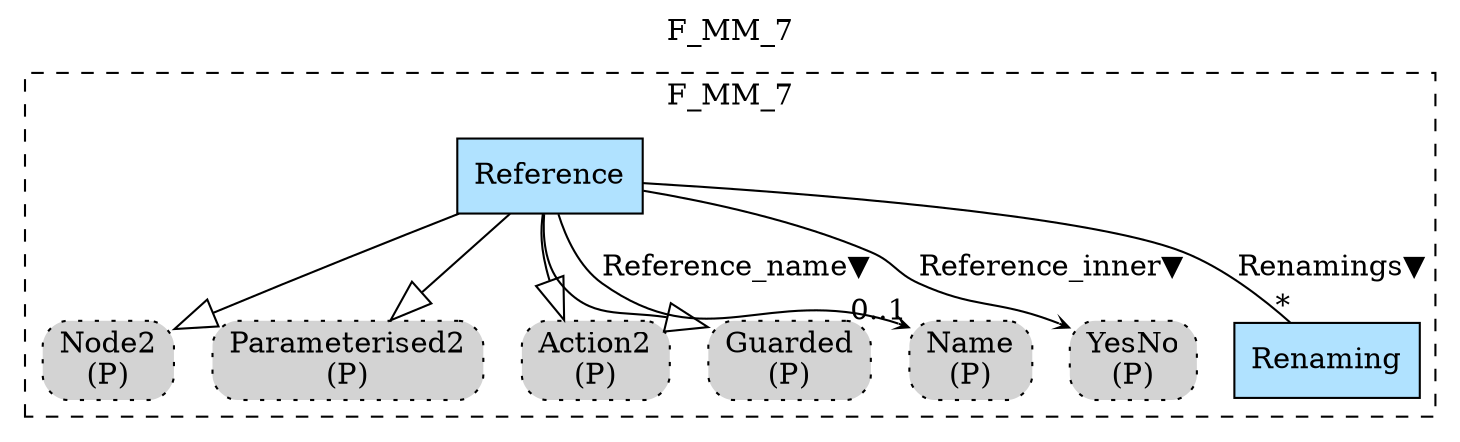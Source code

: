 digraph {graph[label=F_MM_7,labelloc=tl,labelfontsize=12];
subgraph cluster_F_MM_7{style=dashed;label=F_MM_7;
"PNode2"[shape=box,fillcolor=lightgray,style ="rounded,filled,dotted",label=<Node2<br/>(P)>];
"PParameterised2"[shape=box,fillcolor=lightgray,style ="rounded,filled,dotted",label=<Parameterised2<br/>(P)>];
"PAction2"[shape=box,fillcolor=lightgray,style ="rounded,filled,dotted",label=<Action2<br/>(P)>];
"PGuarded"[shape=box,fillcolor=lightgray,style ="rounded,filled,dotted",label=<Guarded<br/>(P)>];
"PName"[shape=box,fillcolor=lightgray,style ="rounded,filled,dotted",label=<Name<br/>(P)>];
"PYesNo"[shape=box,fillcolor=lightgray,style ="rounded,filled,dotted",label=<YesNo<br/>(P)>];
"Reference"[shape=record,fillcolor=lightskyblue1,style = filled,label="Reference"];
"Renaming"[shape=record,fillcolor=lightskyblue1,style = filled,label="Renaming"];

"Reference"->"PNode2"[arrowhead=onormal,arrowsize=2.0];
"Reference"->"PParameterised2"[arrowhead=onormal,arrowsize=2.0];
"Reference"->"PAction2"[arrowhead=onormal,arrowsize=2.0];
"Reference"->"PGuarded"[arrowhead=onormal,arrowsize=2.0];
"Reference"->"PName"[label="Reference_name▼",arrowhead=vee,headlabel="0..1",arrowsize=.5];
"Reference"->"PYesNo"[label="Reference_inner▼",arrowhead=vee,headlabel="",arrowsize=.5];
"Reference"->"Renaming"[label="Renamings▼",dir=none,taillabel="",headlabel="*"];

}






}